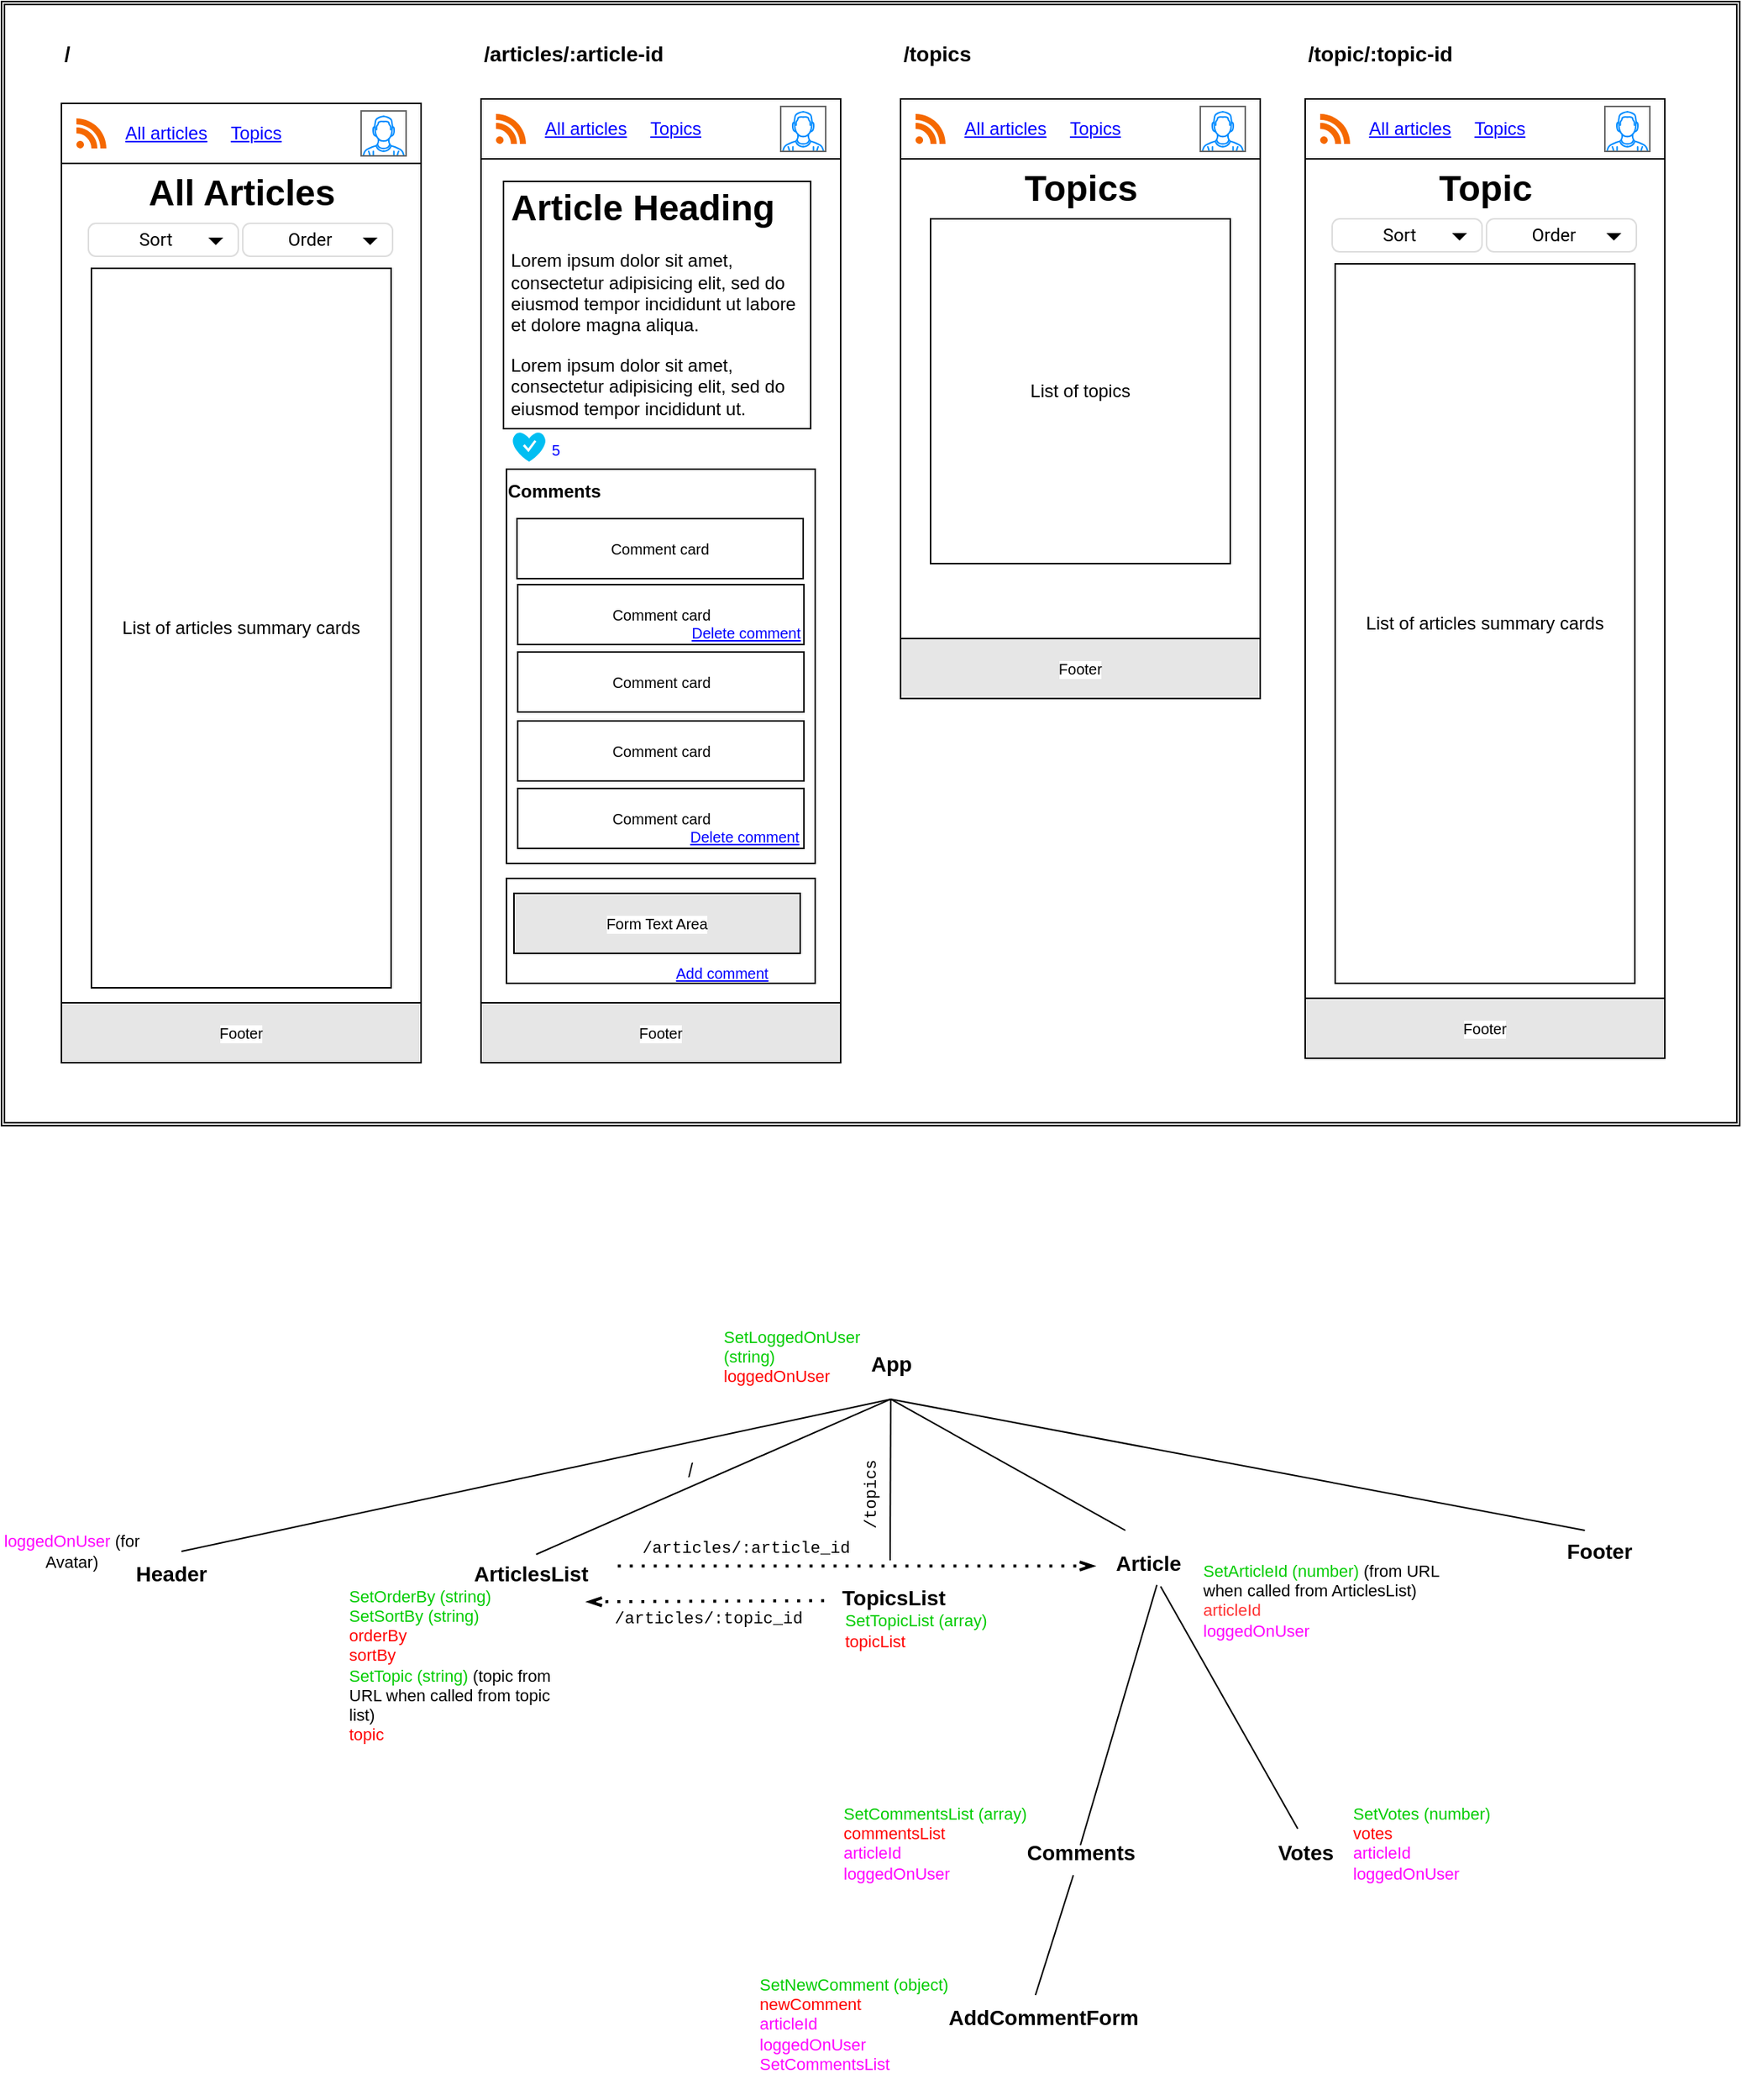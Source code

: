 <mxfile>
    <diagram id="Fm0OORmiSAPURLjtOpdQ" name="Page-1">
        <mxGraphModel dx="1299" dy="935" grid="1" gridSize="10" guides="1" tooltips="1" connect="1" arrows="1" fold="1" page="1" pageScale="1" pageWidth="1654" pageHeight="2336" background="#ffffff" math="0" shadow="0">
            <root>
                <mxCell id="0"/>
                <mxCell id="1" parent="0"/>
                <mxCell id="0b_eV6Vfqyu0K611Xsyf-145" value="" style="shape=ext;double=1;rounded=0;whiteSpace=wrap;html=1;fontSize=14;" parent="1" vertex="1">
                    <mxGeometry x="200" y="50" width="1160" height="750" as="geometry"/>
                </mxCell>
                <mxCell id="3" value="" style="swimlane;startSize=0;labelBackgroundColor=none;labelBorderColor=none;fillStyle=auto;swimlaneLine=1;rounded=0;shadow=0;fillColor=#FFFFFF;" parent="1" vertex="1">
                    <mxGeometry x="240" y="118" width="240" height="640" as="geometry"/>
                </mxCell>
                <mxCell id="18" value="" style="rounded=0;whiteSpace=wrap;html=1;labelBackgroundColor=default;" parent="3" vertex="1">
                    <mxGeometry width="240" height="40" as="geometry"/>
                </mxCell>
                <mxCell id="17" value="" style="dashed=0;outlineConnect=0;html=1;align=center;labelPosition=center;verticalLabelPosition=bottom;verticalAlign=top;shape=mxgraph.weblogos.rss;fillColor=#F56800;strokeColor=none;" parent="3" vertex="1">
                    <mxGeometry x="10" y="10" width="20" height="20" as="geometry"/>
                </mxCell>
                <mxCell id="20" value="List of articles summary cards" style="rounded=0;whiteSpace=wrap;html=1;" parent="3" vertex="1">
                    <mxGeometry x="20" y="110" width="200" height="480" as="geometry"/>
                </mxCell>
                <mxCell id="15" value="All articles" style="text;html=1;strokeColor=none;fillColor=none;align=center;verticalAlign=middle;whiteSpace=wrap;rounded=0;fontColor=#0000FF;fontStyle=4;" parent="3" vertex="1">
                    <mxGeometry x="40" y="5" width="60" height="30" as="geometry"/>
                </mxCell>
                <mxCell id="21" value="Topics" style="text;html=1;strokeColor=none;fillColor=none;align=center;verticalAlign=middle;whiteSpace=wrap;rounded=0;fontColor=#0000FF;fontStyle=4;" parent="3" vertex="1">
                    <mxGeometry x="100" y="5" width="60" height="30" as="geometry"/>
                </mxCell>
                <mxCell id="22" value="All Articles" style="text;strokeColor=none;fillColor=none;html=1;fontSize=24;fontStyle=1;verticalAlign=middle;align=center;" parent="3" vertex="1">
                    <mxGeometry x="70" y="40" width="100" height="40" as="geometry"/>
                </mxCell>
                <mxCell id="64" value="" style="verticalLabelPosition=bottom;shadow=0;dashed=0;align=center;html=1;verticalAlign=top;strokeWidth=1;shape=mxgraph.mockup.containers.userMale;strokeColor=#666666;strokeColor2=#008cff;fontColor=#000000;" parent="3" vertex="1">
                    <mxGeometry x="200" y="5" width="30" height="30" as="geometry"/>
                </mxCell>
                <mxCell id="100" value="Footer" style="rounded=0;whiteSpace=wrap;html=1;labelBackgroundColor=default;strokeColor=default;fontSize=10;fontColor=#000000;fillColor=#E6E6E6;" parent="3" vertex="1">
                    <mxGeometry y="600" width="240" height="40" as="geometry"/>
                </mxCell>
                <mxCell id="110" value="Sort" style="html=1;shadow=0;dashed=0;shape=mxgraph.bootstrap.rrect;fontSize=12;rSize=5;strokeColor=#dddddd;spacingRight=10;perimeter=none;whiteSpace=wrap;fillColor=#ffffff;align=center;rounded=0;glass=0;comic=0;fontFamily=Roboto;labelBackgroundColor=default;fontColor=#000000;" parent="3" vertex="1">
                    <mxGeometry x="18.0" y="80" width="100" height="22" as="geometry"/>
                </mxCell>
                <mxCell id="111" value="" style="shape=triangle;direction=south;fillColor=#000000;strokeColor=none;perimeter=none;fontFamily=Roboto;labelBackgroundColor=default;fontSize=10;fontColor=#000000;" parent="110" vertex="1">
                    <mxGeometry x="1" y="0.5" width="10" height="5" relative="1" as="geometry">
                        <mxPoint x="-20" y="-1.5" as="offset"/>
                    </mxGeometry>
                </mxCell>
                <mxCell id="113" value="Order" style="html=1;shadow=0;dashed=0;shape=mxgraph.bootstrap.rrect;fontSize=12;rSize=5;strokeColor=#dddddd;spacingRight=10;perimeter=none;whiteSpace=wrap;fillColor=#ffffff;align=center;rounded=0;glass=0;comic=0;fontFamily=Roboto;labelBackgroundColor=default;fontColor=#000000;" parent="3" vertex="1">
                    <mxGeometry x="121.0" y="80" width="100" height="22" as="geometry"/>
                </mxCell>
                <mxCell id="114" value="" style="shape=triangle;direction=south;fillColor=#000000;strokeColor=none;perimeter=none;fontFamily=Roboto;labelBackgroundColor=default;fontSize=10;fontColor=#000000;" parent="113" vertex="1">
                    <mxGeometry x="1" y="0.5" width="10" height="5" relative="1" as="geometry">
                        <mxPoint x="-20" y="-1.5" as="offset"/>
                    </mxGeometry>
                </mxCell>
                <mxCell id="23" value="" style="swimlane;startSize=0;" parent="1" vertex="1">
                    <mxGeometry x="800" y="115" width="240" height="400" as="geometry"/>
                </mxCell>
                <mxCell id="24" value="" style="rounded=0;whiteSpace=wrap;html=1;" parent="23" vertex="1">
                    <mxGeometry width="240" height="40" as="geometry"/>
                </mxCell>
                <mxCell id="26" value="" style="dashed=0;outlineConnect=0;html=1;align=center;labelPosition=center;verticalLabelPosition=bottom;verticalAlign=top;shape=mxgraph.weblogos.rss;fillColor=#F56800;strokeColor=none;" parent="23" vertex="1">
                    <mxGeometry x="10" y="10" width="20" height="20" as="geometry"/>
                </mxCell>
                <mxCell id="27" value="List of topics" style="rounded=0;whiteSpace=wrap;html=1;" parent="23" vertex="1">
                    <mxGeometry x="20" y="80" width="200" height="230" as="geometry"/>
                </mxCell>
                <mxCell id="28" value="All articles" style="text;html=1;strokeColor=none;fillColor=none;align=center;verticalAlign=middle;whiteSpace=wrap;rounded=0;fontColor=#0000FF;fontStyle=4;" parent="23" vertex="1">
                    <mxGeometry x="40" y="5" width="60" height="30" as="geometry"/>
                </mxCell>
                <mxCell id="29" value="Topics" style="text;html=1;strokeColor=none;fillColor=none;align=center;verticalAlign=middle;whiteSpace=wrap;rounded=0;fontColor=#0000FF;fontStyle=4;labelBackgroundColor=none;" parent="23" vertex="1">
                    <mxGeometry x="100" y="5" width="60" height="30" as="geometry"/>
                </mxCell>
                <mxCell id="30" value="Topics" style="text;strokeColor=none;fillColor=none;html=1;fontSize=24;fontStyle=1;verticalAlign=middle;align=center;" parent="23" vertex="1">
                    <mxGeometry x="70" y="40" width="100" height="40" as="geometry"/>
                </mxCell>
                <mxCell id="65" value="" style="verticalLabelPosition=bottom;shadow=0;dashed=0;align=center;html=1;verticalAlign=top;strokeWidth=1;shape=mxgraph.mockup.containers.userMale;strokeColor=#666666;strokeColor2=#008cff;fontColor=#000000;" parent="23" vertex="1">
                    <mxGeometry x="200" y="5" width="30" height="30" as="geometry"/>
                </mxCell>
                <mxCell id="102" value="Footer" style="rounded=0;whiteSpace=wrap;html=1;labelBackgroundColor=default;strokeColor=default;fontSize=10;fontColor=#000000;fillColor=#E6E6E6;" parent="23" vertex="1">
                    <mxGeometry y="360" width="240" height="40" as="geometry"/>
                </mxCell>
                <mxCell id="31" value="" style="swimlane;startSize=0;fontSize=10;" parent="1" vertex="1">
                    <mxGeometry x="520" y="115" width="240" height="643" as="geometry"/>
                </mxCell>
                <mxCell id="91" value="" style="rounded=0;whiteSpace=wrap;html=1;labelBackgroundColor=default;fontSize=10;fontColor=#0000FF;" parent="31" vertex="1">
                    <mxGeometry x="17" y="520" width="206" height="70" as="geometry"/>
                </mxCell>
                <mxCell id="68" value="" style="rounded=0;whiteSpace=wrap;html=1;labelBackgroundColor=none;fontSize=10;fontColor=#0000FF;" parent="31" vertex="1">
                    <mxGeometry x="17" y="247" width="206" height="263" as="geometry"/>
                </mxCell>
                <mxCell id="32" value="" style="rounded=0;whiteSpace=wrap;html=1;" parent="31" vertex="1">
                    <mxGeometry width="240" height="40" as="geometry"/>
                </mxCell>
                <mxCell id="34" value="" style="dashed=0;outlineConnect=0;html=1;align=center;labelPosition=center;verticalLabelPosition=bottom;verticalAlign=top;shape=mxgraph.weblogos.rss;fillColor=#F56800;strokeColor=none;" parent="31" vertex="1">
                    <mxGeometry x="10" y="10" width="20" height="20" as="geometry"/>
                </mxCell>
                <mxCell id="36" value="All articles" style="text;html=1;strokeColor=none;fillColor=none;align=center;verticalAlign=middle;whiteSpace=wrap;rounded=0;fontColor=#0000FF;fontStyle=4;" parent="31" vertex="1">
                    <mxGeometry x="40" y="5" width="60" height="30" as="geometry"/>
                </mxCell>
                <mxCell id="37" value="Topics" style="text;html=1;strokeColor=none;fillColor=none;align=center;verticalAlign=middle;whiteSpace=wrap;rounded=0;fontColor=#0000FF;fontStyle=4;" parent="31" vertex="1">
                    <mxGeometry x="100" y="5" width="60" height="30" as="geometry"/>
                </mxCell>
                <mxCell id="39" value="&lt;h1 style=&quot;line-height: 100%;&quot;&gt;Article Heading&lt;/h1&gt;&lt;p&gt;Lorem ipsum dolor sit amet, consectetur adipisicing elit, sed do eiusmod tempor incididunt ut labore et dolore magna aliqua.&lt;span style=&quot;background-color: initial;&quot;&gt;&amp;nbsp;&lt;/span&gt;&lt;/p&gt;&lt;p&gt;Lorem ipsum dolor sit amet, consectetur adipisicing elit, sed do eiusmod tempor incididunt ut.&lt;br&gt;&lt;/p&gt;&lt;p&gt;&lt;br&gt;&lt;/p&gt;" style="text;html=1;strokeColor=default;fillColor=none;spacing=5;spacingTop=-20;whiteSpace=wrap;overflow=hidden;rounded=0;" parent="31" vertex="1">
                    <mxGeometry x="15" y="55" width="205" height="165" as="geometry"/>
                </mxCell>
                <mxCell id="62" value="Comments" style="text;html=1;strokeColor=none;fillColor=none;align=center;verticalAlign=middle;whiteSpace=wrap;rounded=0;fontColor=#000000;fontStyle=1;" parent="31" vertex="1">
                    <mxGeometry x="19" y="247" width="60" height="30" as="geometry"/>
                </mxCell>
                <mxCell id="63" value="" style="verticalLabelPosition=bottom;shadow=0;dashed=0;align=center;html=1;verticalAlign=top;strokeWidth=1;shape=mxgraph.mockup.containers.userMale;strokeColor=#666666;strokeColor2=#008cff;fontColor=#000000;" parent="31" vertex="1">
                    <mxGeometry x="200" y="5" width="30" height="30" as="geometry"/>
                </mxCell>
                <mxCell id="69" value="" style="verticalLabelPosition=bottom;html=1;verticalAlign=top;align=center;strokeColor=none;fillColor=#00BEF2;shape=mxgraph.azure.healthy;labelBackgroundColor=default;fontSize=10;fontColor=#0000FF;" parent="31" vertex="1">
                    <mxGeometry x="21" y="222" width="22.22" height="20" as="geometry"/>
                </mxCell>
                <mxCell id="72" value="5" style="text;html=1;strokeColor=none;fillColor=none;align=center;verticalAlign=middle;whiteSpace=wrap;rounded=0;labelBackgroundColor=default;fontSize=10;fontColor=#0000FF;" parent="31" vertex="1">
                    <mxGeometry x="40.0" y="224" width="20" height="20" as="geometry"/>
                </mxCell>
                <mxCell id="92" value="&lt;font color=&quot;#000000&quot;&gt;Form Text Area&lt;/font&gt;" style="text;html=1;strokeColor=default;fillColor=#E6E6E6;align=center;verticalAlign=middle;whiteSpace=wrap;rounded=0;labelBackgroundColor=default;fontSize=10;fontColor=#0000FF;" parent="31" vertex="1">
                    <mxGeometry x="22" y="530" width="191" height="40" as="geometry"/>
                </mxCell>
                <mxCell id="97" value="&lt;font color=&quot;#000000&quot; style=&quot;font-size: 10px;&quot;&gt;Comment card&lt;/font&gt;" style="rounded=0;whiteSpace=wrap;html=1;labelBackgroundColor=none;fontColor=#0000FF;" parent="31" vertex="1">
                    <mxGeometry x="24.5" y="415" width="191" height="40" as="geometry"/>
                </mxCell>
                <mxCell id="96" value="&lt;font color=&quot;#000000&quot; style=&quot;font-size: 10px;&quot;&gt;Comment card&lt;/font&gt;" style="rounded=0;whiteSpace=wrap;html=1;labelBackgroundColor=none;fontColor=#0000FF;" parent="31" vertex="1">
                    <mxGeometry x="24.5" y="369" width="191" height="40" as="geometry"/>
                </mxCell>
                <mxCell id="95" value="&lt;font color=&quot;#000000&quot; style=&quot;font-size: 10px;&quot;&gt;Comment card&lt;/font&gt;" style="rounded=0;whiteSpace=wrap;html=1;labelBackgroundColor=none;fontColor=#0000FF;" parent="31" vertex="1">
                    <mxGeometry x="24.5" y="460" width="191" height="40" as="geometry"/>
                </mxCell>
                <mxCell id="94" value="&lt;font color=&quot;#000000&quot; style=&quot;font-size: 10px;&quot;&gt;Comment card&lt;/font&gt;" style="rounded=0;whiteSpace=wrap;html=1;labelBackgroundColor=none;fontColor=#0000FF;" parent="31" vertex="1">
                    <mxGeometry x="24.5" y="324" width="191" height="40" as="geometry"/>
                </mxCell>
                <mxCell id="98" value="Delete comment" style="text;html=1;strokeColor=none;fillColor=none;align=center;verticalAlign=middle;whiteSpace=wrap;rounded=0;fontColor=#0000FF;fontStyle=4;fontSize=10;" parent="31" vertex="1">
                    <mxGeometry x="131" y="477" width="90" height="30" as="geometry"/>
                </mxCell>
                <mxCell id="101" value="Footer" style="rounded=0;whiteSpace=wrap;html=1;labelBackgroundColor=default;strokeColor=default;fontSize=10;fontColor=#000000;fillColor=#E6E6E6;" parent="31" vertex="1">
                    <mxGeometry y="603" width="240" height="40" as="geometry"/>
                </mxCell>
                <mxCell id="66" value="Add comment" style="text;html=1;strokeColor=none;fillColor=none;align=center;verticalAlign=middle;whiteSpace=wrap;rounded=0;fontColor=#0000FF;fontStyle=4;fontSize=10;" parent="1" vertex="1">
                    <mxGeometry x="636" y="683" width="90" height="30" as="geometry"/>
                </mxCell>
                <mxCell id="67" value="&lt;font color=&quot;#000000&quot; style=&quot;font-size: 10px;&quot;&gt;Comment card&lt;/font&gt;" style="rounded=0;whiteSpace=wrap;html=1;labelBackgroundColor=none;fontColor=#0000FF;" parent="1" vertex="1">
                    <mxGeometry x="544" y="395" width="191" height="40" as="geometry"/>
                </mxCell>
                <mxCell id="99" value="Delete comment" style="text;html=1;strokeColor=none;fillColor=none;align=center;verticalAlign=middle;whiteSpace=wrap;rounded=0;fontColor=#0000FF;fontStyle=4;fontSize=10;" parent="1" vertex="1">
                    <mxGeometry x="652" y="456" width="90" height="30" as="geometry"/>
                </mxCell>
                <mxCell id="129" value="&lt;span style=&quot;font-size: 14px;&quot;&gt;/&lt;/span&gt;" style="text;html=1;strokeColor=none;fillColor=none;align=left;verticalAlign=middle;whiteSpace=wrap;rounded=0;labelBackgroundColor=default;fontSize=14;fontColor=#000000;fontStyle=1;" parent="1" vertex="1">
                    <mxGeometry x="240" y="70" width="60" height="30" as="geometry"/>
                </mxCell>
                <mxCell id="130" value="&lt;span style=&quot;font-size: 14px;&quot;&gt;/articles/:article-id&lt;/span&gt;" style="text;html=1;strokeColor=none;fillColor=none;align=left;verticalAlign=middle;whiteSpace=wrap;rounded=0;labelBackgroundColor=default;fontSize=14;fontColor=#000000;fontStyle=1;" parent="1" vertex="1">
                    <mxGeometry x="520" y="70" width="150" height="30" as="geometry"/>
                </mxCell>
                <mxCell id="131" value="&lt;span style=&quot;font-size: 14px;&quot;&gt;/topics&lt;/span&gt;" style="text;html=1;strokeColor=none;fillColor=none;align=left;verticalAlign=middle;whiteSpace=wrap;rounded=0;labelBackgroundColor=default;fontSize=14;fontColor=#000000;fontStyle=1;" parent="1" vertex="1">
                    <mxGeometry x="800" y="70" width="100" height="30" as="geometry"/>
                </mxCell>
                <mxCell id="132" value="&lt;span style=&quot;font-size: 14px;&quot;&gt;/topic/:topic-id&lt;/span&gt;" style="text;html=1;strokeColor=none;fillColor=none;align=left;verticalAlign=middle;whiteSpace=wrap;rounded=0;labelBackgroundColor=default;fontSize=14;fontColor=#000000;fontStyle=1;" parent="1" vertex="1">
                    <mxGeometry x="1070" y="70" width="110" height="30" as="geometry"/>
                </mxCell>
                <mxCell id="133" value="" style="swimlane;startSize=0;" parent="1" vertex="1">
                    <mxGeometry x="1070" y="115" width="240" height="640" as="geometry"/>
                </mxCell>
                <mxCell id="134" value="" style="rounded=0;whiteSpace=wrap;html=1;labelBackgroundColor=default;" parent="133" vertex="1">
                    <mxGeometry width="240" height="40" as="geometry"/>
                </mxCell>
                <mxCell id="135" value="" style="dashed=0;outlineConnect=0;html=1;align=center;labelPosition=center;verticalLabelPosition=bottom;verticalAlign=top;shape=mxgraph.weblogos.rss;fillColor=#F56800;strokeColor=none;" parent="133" vertex="1">
                    <mxGeometry x="10" y="10" width="20" height="20" as="geometry"/>
                </mxCell>
                <mxCell id="136" value="List of articles summary cards" style="rounded=0;whiteSpace=wrap;html=1;" parent="133" vertex="1">
                    <mxGeometry x="20" y="110" width="200" height="480" as="geometry"/>
                </mxCell>
                <mxCell id="137" value="All articles" style="text;html=1;strokeColor=none;fillColor=none;align=center;verticalAlign=middle;whiteSpace=wrap;rounded=0;fontColor=#0000FF;fontStyle=4;" parent="133" vertex="1">
                    <mxGeometry x="40" y="5" width="60" height="30" as="geometry"/>
                </mxCell>
                <mxCell id="138" value="Topics" style="text;html=1;strokeColor=none;fillColor=none;align=center;verticalAlign=middle;whiteSpace=wrap;rounded=0;fontColor=#0000FF;fontStyle=4;" parent="133" vertex="1">
                    <mxGeometry x="100" y="5" width="60" height="30" as="geometry"/>
                </mxCell>
                <mxCell id="139" value="Topic" style="text;strokeColor=none;fillColor=none;html=1;fontSize=24;fontStyle=1;verticalAlign=middle;align=center;" parent="133" vertex="1">
                    <mxGeometry x="70" y="40" width="100" height="40" as="geometry"/>
                </mxCell>
                <mxCell id="140" value="" style="verticalLabelPosition=bottom;shadow=0;dashed=0;align=center;html=1;verticalAlign=top;strokeWidth=1;shape=mxgraph.mockup.containers.userMale;strokeColor=#666666;strokeColor2=#008cff;fontColor=#000000;" parent="133" vertex="1">
                    <mxGeometry x="200" y="5" width="30" height="30" as="geometry"/>
                </mxCell>
                <mxCell id="141" value="Footer" style="rounded=0;whiteSpace=wrap;html=1;labelBackgroundColor=default;strokeColor=default;fontSize=10;fontColor=#000000;fillColor=#E6E6E6;" parent="133" vertex="1">
                    <mxGeometry y="600" width="240" height="40" as="geometry"/>
                </mxCell>
                <mxCell id="142" value="Sort" style="html=1;shadow=0;dashed=0;shape=mxgraph.bootstrap.rrect;fontSize=12;rSize=5;strokeColor=#dddddd;spacingRight=10;perimeter=none;whiteSpace=wrap;fillColor=#ffffff;align=center;rounded=0;glass=0;comic=0;fontFamily=Roboto;labelBackgroundColor=default;fontColor=#000000;" parent="133" vertex="1">
                    <mxGeometry x="18.0" y="80" width="100" height="22" as="geometry"/>
                </mxCell>
                <mxCell id="143" value="" style="shape=triangle;direction=south;fillColor=#000000;strokeColor=none;perimeter=none;fontFamily=Roboto;labelBackgroundColor=default;fontSize=10;fontColor=#000000;" parent="142" vertex="1">
                    <mxGeometry x="1" y="0.5" width="10" height="5" relative="1" as="geometry">
                        <mxPoint x="-20" y="-1.5" as="offset"/>
                    </mxGeometry>
                </mxCell>
                <mxCell id="144" value="Order" style="html=1;shadow=0;dashed=0;shape=mxgraph.bootstrap.rrect;fontSize=12;rSize=5;strokeColor=#dddddd;spacingRight=10;perimeter=none;whiteSpace=wrap;fillColor=#ffffff;align=center;rounded=0;glass=0;comic=0;fontFamily=Roboto;labelBackgroundColor=default;fontColor=#000000;" parent="133" vertex="1">
                    <mxGeometry x="121.0" y="80" width="100" height="22" as="geometry"/>
                </mxCell>
                <mxCell id="145" value="" style="shape=triangle;direction=south;fillColor=#000000;strokeColor=none;perimeter=none;fontFamily=Roboto;labelBackgroundColor=default;fontSize=10;fontColor=#000000;" parent="144" vertex="1">
                    <mxGeometry x="1" y="0.5" width="10" height="5" relative="1" as="geometry">
                        <mxPoint x="-20" y="-1.5" as="offset"/>
                    </mxGeometry>
                </mxCell>
                <mxCell id="YyIQYkGRqhuXqBE_CZax-171" value="" style="endArrow=none;html=1;fontSize=11;fontColor=#000000;exitX=0.5;exitY=1;exitDx=0;exitDy=0;" parent="1" edge="1" source="YyIQYkGRqhuXqBE_CZax-173">
                    <mxGeometry width="50" height="50" relative="1" as="geometry">
                        <mxPoint x="646.958" y="1123.013" as="sourcePoint"/>
                        <mxPoint x="950" y="1070" as="targetPoint"/>
                    </mxGeometry>
                </mxCell>
                <mxCell id="YyIQYkGRqhuXqBE_CZax-172" value="&lt;font color=&quot;#00cc00&quot;&gt;SetOrderBy (string)&lt;br&gt;SetSortBy (string)&lt;/font&gt;&lt;br&gt;&lt;font color=&quot;#ff0000&quot;&gt;orderBy&lt;/font&gt;&lt;br&gt;&lt;font color=&quot;#ff0000&quot;&gt;sortBy&lt;/font&gt;&lt;br&gt;&lt;font color=&quot;#00cc00&quot;&gt;SetTopic (string)&lt;/font&gt;&lt;font color=&quot;#ff0000&quot;&gt; &lt;/font&gt;(topic from URL when called from topic list)&lt;br&gt;&lt;font color=&quot;#ff0000&quot;&gt;topic&lt;/font&gt;" style="text;html=1;strokeColor=none;fillColor=none;align=left;verticalAlign=middle;whiteSpace=wrap;rounded=0;fontSize=11;" parent="1" vertex="1">
                    <mxGeometry x="430" y="1107.4" width="150" height="106.03" as="geometry"/>
                </mxCell>
                <mxCell id="YyIQYkGRqhuXqBE_CZax-173" value="App" style="text;html=1;strokeColor=none;fillColor=none;align=center;verticalAlign=middle;whiteSpace=wrap;rounded=0;shadow=0;labelBackgroundColor=none;labelBorderColor=none;sketch=0;fillStyle=auto;strokeWidth=2;fontSize=14;fontColor=#000000;fontStyle=1" parent="1" vertex="1">
                    <mxGeometry x="746.575" y="935.616" width="93.699" height="46.849" as="geometry"/>
                </mxCell>
                <mxCell id="YyIQYkGRqhuXqBE_CZax-174" value="Header" style="text;html=1;align=center;verticalAlign=middle;resizable=0;points=[];autosize=1;strokeColor=none;fillColor=none;fontSize=14;fontColor=#000000;fontStyle=1" parent="1" vertex="1">
                    <mxGeometry x="278.082" y="1083.972" width="70" height="30" as="geometry"/>
                </mxCell>
                <mxCell id="YyIQYkGRqhuXqBE_CZax-175" value="ArticlesList" style="text;html=1;align=center;verticalAlign=middle;resizable=0;points=[];autosize=1;strokeColor=none;fillColor=none;fontSize=14;fontColor=#000000;fontStyle=1" parent="1" vertex="1">
                    <mxGeometry x="502.795" y="1083.972" width="100" height="30" as="geometry"/>
                </mxCell>
                <mxCell id="YyIQYkGRqhuXqBE_CZax-176" value="TopicsList" style="text;html=1;align=center;verticalAlign=middle;resizable=0;points=[];autosize=1;strokeColor=none;fillColor=none;fontSize=14;fontColor=#000000;fontStyle=1" parent="1" vertex="1">
                    <mxGeometry x="750.27" y="1099.592" width="90" height="30" as="geometry"/>
                </mxCell>
                <mxCell id="YyIQYkGRqhuXqBE_CZax-177" value="Article" style="text;html=1;align=center;verticalAlign=middle;resizable=0;points=[];autosize=1;strokeColor=none;fillColor=none;fontSize=14;fontColor=#000000;fontStyle=1" parent="1" vertex="1">
                    <mxGeometry x="930.005" y="1077.397" width="70" height="30" as="geometry"/>
                </mxCell>
                <mxCell id="YyIQYkGRqhuXqBE_CZax-178" value="Footer" style="text;html=1;align=center;verticalAlign=middle;resizable=0;points=[];autosize=1;strokeColor=none;fillColor=none;fontSize=14;fontColor=#000000;fontStyle=1" parent="1" vertex="1">
                    <mxGeometry x="1230.685" y="1068.968" width="70" height="30" as="geometry"/>
                </mxCell>
                <mxCell id="YyIQYkGRqhuXqBE_CZax-179" value="AddCommentForm" style="text;html=1;align=center;verticalAlign=middle;resizable=0;points=[];autosize=1;strokeColor=none;fillColor=none;fontSize=14;fontColor=#000000;fontStyle=1" parent="1" vertex="1">
                    <mxGeometry x="820.014" y="1379.999" width="150" height="30" as="geometry"/>
                </mxCell>
                <mxCell id="YyIQYkGRqhuXqBE_CZax-180" value="Votes" style="text;html=1;align=center;verticalAlign=middle;resizable=0;points=[];autosize=1;strokeColor=none;fillColor=none;fontSize=14;fontColor=#000000;fontStyle=1" parent="1" vertex="1">
                    <mxGeometry x="1040.003" y="1270.002" width="60" height="30" as="geometry"/>
                </mxCell>
                <mxCell id="YyIQYkGRqhuXqBE_CZax-181" value="" style="endArrow=none;html=1;fontSize=11;fontColor=#000000;exitX=0.6;exitY=0;exitDx=0;exitDy=0;exitPerimeter=0;" parent="1" source="YyIQYkGRqhuXqBE_CZax-174" edge="1">
                    <mxGeometry width="50" height="50" relative="1" as="geometry">
                        <mxPoint x="715.342" y="1060.548" as="sourcePoint"/>
                        <mxPoint x="793.425" y="982.466" as="targetPoint"/>
                    </mxGeometry>
                </mxCell>
                <mxCell id="YyIQYkGRqhuXqBE_CZax-182" value="" style="endArrow=none;html=1;fontSize=11;fontColor=#000000;exitX=0.54;exitY=0.067;exitDx=0;exitDy=0;exitPerimeter=0;" parent="1" source="YyIQYkGRqhuXqBE_CZax-175" edge="1">
                    <mxGeometry width="50" height="50" relative="1" as="geometry">
                        <mxPoint x="359.288" y="1099.589" as="sourcePoint"/>
                        <mxPoint x="793.425" y="982.466" as="targetPoint"/>
                    </mxGeometry>
                </mxCell>
                <mxCell id="YyIQYkGRqhuXqBE_CZax-184" value="" style="endArrow=none;html=1;fontSize=11;fontColor=#000000;exitX=0.371;exitY=0.033;exitDx=0;exitDy=0;exitPerimeter=0;" parent="1" source="YyIQYkGRqhuXqBE_CZax-178" edge="1">
                    <mxGeometry width="50" height="50" relative="1" as="geometry">
                        <mxPoint x="390.521" y="1130.821" as="sourcePoint"/>
                        <mxPoint x="793.425" y="982.466" as="targetPoint"/>
                    </mxGeometry>
                </mxCell>
                <mxCell id="YyIQYkGRqhuXqBE_CZax-185" value="&lt;font color=&quot;#00cc00&quot;&gt;SetArticleId (number)&lt;/font&gt;&lt;font color=&quot;#ff3333&quot;&gt; &lt;/font&gt;(from URL when called from ArticlesList)&lt;font color=&quot;#ff3333&quot;&gt;&lt;br&gt;articleId&lt;/font&gt;&lt;br&gt;&lt;font color=&quot;#ff00ff&quot;&gt;loggedOnUser&lt;br&gt;&lt;/font&gt;" style="text;html=1;strokeColor=none;fillColor=none;align=left;verticalAlign=top;whiteSpace=wrap;rounded=0;fontSize=11;fontColor=#000000;" parent="1" vertex="1">
                    <mxGeometry x="1000" y="1083.97" width="160" height="62.47" as="geometry"/>
                </mxCell>
                <mxCell id="YyIQYkGRqhuXqBE_CZax-186" value="Comments" style="text;html=1;align=center;verticalAlign=middle;resizable=0;points=[];autosize=1;strokeColor=none;fillColor=none;fontSize=14;fontColor=#000000;fontStyle=1" parent="1" vertex="1">
                    <mxGeometry x="870.009" y="1270.002" width="100" height="30" as="geometry"/>
                </mxCell>
                <mxCell id="YyIQYkGRqhuXqBE_CZax-187" value="&lt;font color=&quot;#00cc00&quot;&gt;SetCommentsList (array)&lt;br&gt;&lt;/font&gt;&lt;font color=&quot;#ff0000&quot;&gt;commentsList&lt;/font&gt;&lt;br&gt;&lt;font color=&quot;#ff00ff&quot;&gt;articleId&lt;/font&gt;&lt;br&gt;&lt;font color=&quot;#ff00ff&quot;&gt;loggedOnUser&lt;/font&gt;" style="text;html=1;strokeColor=none;fillColor=none;align=left;verticalAlign=top;whiteSpace=wrap;rounded=0;fontSize=11;fontColor=#000000;" parent="1" vertex="1">
                    <mxGeometry x="760" y="1246.09" width="140" height="39.04" as="geometry"/>
                </mxCell>
                <mxCell id="YyIQYkGRqhuXqBE_CZax-188" value="" style="endArrow=none;html=1;fontSize=11;fontColor=#000000;exitX=0.586;exitY=0.967;exitDx=0;exitDy=0;exitPerimeter=0;" parent="1" source="YyIQYkGRqhuXqBE_CZax-177" edge="1">
                    <mxGeometry width="50" height="50" relative="1" as="geometry">
                        <mxPoint x="621.644" y="1326.026" as="sourcePoint"/>
                        <mxPoint x="920" y="1280" as="targetPoint"/>
                    </mxGeometry>
                </mxCell>
                <mxCell id="YyIQYkGRqhuXqBE_CZax-189" value="" style="endArrow=none;html=1;fontSize=11;fontColor=#000000;entryX=0.417;entryY=-0.033;entryDx=0;entryDy=0;entryPerimeter=0;" parent="1" source="YyIQYkGRqhuXqBE_CZax-177" target="YyIQYkGRqhuXqBE_CZax-180" edge="1">
                    <mxGeometry width="50" height="50" relative="1" as="geometry">
                        <mxPoint x="637.26" y="1341.643" as="sourcePoint"/>
                        <mxPoint x="619.458" y="1489.998" as="targetPoint"/>
                    </mxGeometry>
                </mxCell>
                <mxCell id="YyIQYkGRqhuXqBE_CZax-190" value="&lt;font color=&quot;#00cc00&quot;&gt;SetVotes (number)&lt;/font&gt;&lt;br&gt;&lt;font color=&quot;#ff0000&quot;&gt;votes&lt;/font&gt;&lt;br&gt;&lt;font color=&quot;#ff00ff&quot;&gt;articleId&lt;/font&gt;&lt;br&gt;&lt;font color=&quot;#ff00ff&quot;&gt;loggedOnUser&lt;/font&gt;" style="text;html=1;strokeColor=none;fillColor=none;align=left;verticalAlign=top;whiteSpace=wrap;rounded=0;fontSize=11;fontColor=#000000;" parent="1" vertex="1">
                    <mxGeometry x="1100" y="1246.09" width="100" height="63.91" as="geometry"/>
                </mxCell>
                <mxCell id="YyIQYkGRqhuXqBE_CZax-191" value="" style="endArrow=none;html=1;fontSize=11;fontColor=#FF00FF;" parent="1" edge="1" source="YyIQYkGRqhuXqBE_CZax-186">
                    <mxGeometry width="50" height="50" relative="1" as="geometry">
                        <mxPoint x="543.562" y="1513.423" as="sourcePoint"/>
                        <mxPoint x="890" y="1380" as="targetPoint"/>
                    </mxGeometry>
                </mxCell>
                <mxCell id="YyIQYkGRqhuXqBE_CZax-192" value="&lt;font color=&quot;#00cc00&quot;&gt;SetLoggedOnUser (string)&lt;/font&gt;&lt;br&gt;&lt;font color=&quot;#ff0000&quot;&gt;loggedOnUser&lt;/font&gt;" style="text;html=1;strokeColor=none;fillColor=none;align=left;verticalAlign=top;whiteSpace=wrap;rounded=0;fontSize=11;fontColor=#000000;" parent="1" vertex="1">
                    <mxGeometry x="680" y="927.81" width="100" height="52.19" as="geometry"/>
                </mxCell>
                <mxCell id="YyIQYkGRqhuXqBE_CZax-193" value="" style="endArrow=none;dashed=1;html=1;dashPattern=1 3;strokeWidth=2;fontSize=11;fontColor=#FF0000;entryX=-0.013;entryY=0.576;entryDx=0;entryDy=0;entryPerimeter=0;endFill=0;startArrow=openThin;startFill=0;exitX=0.877;exitY=1.122;exitDx=0;exitDy=0;exitPerimeter=0;" parent="1" source="YyIQYkGRqhuXqBE_CZax-175" target="YyIQYkGRqhuXqBE_CZax-176" edge="1">
                    <mxGeometry width="50" height="50" relative="1" as="geometry">
                        <mxPoint x="670" y="1117" as="sourcePoint"/>
                        <mxPoint x="902.74" y="1107.397" as="targetPoint"/>
                    </mxGeometry>
                </mxCell>
                <mxCell id="YyIQYkGRqhuXqBE_CZax-194" value="&lt;font color=&quot;#00cc00&quot;&gt;SetNewComment (object)&lt;/font&gt;&lt;font color=&quot;#ff0000&quot;&gt;&lt;br&gt;newComment&lt;/font&gt;&lt;br&gt;&lt;font color=&quot;#ff00ff&quot;&gt;articleId&lt;/font&gt;&lt;br&gt;&lt;font color=&quot;#ff00ff&quot;&gt;loggedOnUser&lt;br&gt;SetCommentsList&lt;br&gt;&lt;/font&gt;" style="text;html=1;strokeColor=none;fillColor=none;align=left;verticalAlign=top;whiteSpace=wrap;rounded=0;fontSize=11;fontColor=#000000;" parent="1" vertex="1">
                    <mxGeometry x="704.18" y="1360" width="143.42" height="89" as="geometry"/>
                </mxCell>
                <mxCell id="YyIQYkGRqhuXqBE_CZax-195" value="&lt;font color=&quot;#ff00ff&quot;&gt;loggedOnUser &lt;/font&gt;&lt;font color=&quot;#000000&quot;&gt;(for Avatar)&lt;/font&gt;" style="text;html=1;strokeColor=none;fillColor=none;align=center;verticalAlign=middle;whiteSpace=wrap;rounded=0;fontSize=11;fontColor=#FF0000;" parent="1" vertex="1">
                    <mxGeometry x="200" y="1060.548" width="93.699" height="46.849" as="geometry"/>
                </mxCell>
                <mxCell id="YyIQYkGRqhuXqBE_CZax-196" value="&lt;font color=&quot;#00cc00&quot;&gt;SetTopicList (array)&lt;/font&gt;&lt;br&gt;&lt;font color=&quot;#ff0000&quot;&gt;topicList&lt;/font&gt;" style="text;html=1;strokeColor=none;fillColor=none;align=left;verticalAlign=middle;whiteSpace=wrap;rounded=0;fontSize=11;fontColor=#FF00FF;" parent="1" vertex="1">
                    <mxGeometry x="760.698" y="1113.973" width="109.315" height="46.849" as="geometry"/>
                </mxCell>
                <mxCell id="147" value="" style="endArrow=none;dashed=1;html=1;dashPattern=1 3;strokeWidth=2;fontSize=11;fontColor=#FF0000;entryX=1.062;entryY=0.326;entryDx=0;entryDy=0;entryPerimeter=0;endFill=0;startArrow=openThin;startFill=0;exitX=-0.004;exitY=0.545;exitDx=0;exitDy=0;exitPerimeter=0;" edge="1" parent="1" source="YyIQYkGRqhuXqBE_CZax-177" target="YyIQYkGRqhuXqBE_CZax-175">
                    <mxGeometry width="50" height="50" relative="1" as="geometry">
                        <mxPoint x="680" y="1127" as="sourcePoint"/>
                        <mxPoint x="759.1" y="1126.872" as="targetPoint"/>
                    </mxGeometry>
                </mxCell>
                <mxCell id="149" value="" style="endArrow=none;html=1;fontColor=#FF0000;entryX=0.5;entryY=1;entryDx=0;entryDy=0;" edge="1" parent="1" target="YyIQYkGRqhuXqBE_CZax-173">
                    <mxGeometry width="50" height="50" relative="1" as="geometry">
                        <mxPoint x="793" y="1090" as="sourcePoint"/>
                        <mxPoint x="790" y="1030" as="targetPoint"/>
                    </mxGeometry>
                </mxCell>
                <mxCell id="150" value="&lt;font face=&quot;Courier New&quot;&gt;/&lt;/font&gt;" style="text;html=1;strokeColor=none;fillColor=none;align=center;verticalAlign=middle;whiteSpace=wrap;rounded=0;fontColor=#000000;rotation=-15;" vertex="1" parent="1">
                    <mxGeometry x="630" y="1015" width="60" height="30" as="geometry"/>
                </mxCell>
                <mxCell id="153" value="&lt;font face=&quot;Courier New&quot; style=&quot;font-size: 11px;&quot;&gt;/topics&lt;/font&gt;" style="text;html=1;strokeColor=none;fillColor=none;align=center;verticalAlign=middle;whiteSpace=wrap;rounded=0;fontColor=#000000;rotation=-90;fontSize=11;" vertex="1" parent="1">
                    <mxGeometry x="750.27" y="1030.55" width="60" height="30" as="geometry"/>
                </mxCell>
                <mxCell id="154" value="/articles/:article_id" style="text;html=1;strokeColor=none;fillColor=none;align=center;verticalAlign=bottom;whiteSpace=wrap;rounded=0;fontFamily=Courier New;fontColor=#000000;rotation=0;fontSize=11;" vertex="1" parent="1">
                    <mxGeometry x="615" y="1060.55" width="163.79" height="30" as="geometry"/>
                </mxCell>
                <mxCell id="156" value="&lt;font face=&quot;Courier New&quot; style=&quot;font-size: 11px;&quot;&gt;/articles/:topic_id&lt;br style=&quot;font-size: 11px;&quot;&gt;&lt;/font&gt;" style="text;html=1;strokeColor=none;fillColor=none;align=center;verticalAlign=middle;whiteSpace=wrap;rounded=0;fontColor=#000000;rotation=0;fontSize=11;" vertex="1" parent="1">
                    <mxGeometry x="596.58" y="1113.97" width="150" height="30" as="geometry"/>
                </mxCell>
            </root>
        </mxGraphModel>
    </diagram>
</mxfile>